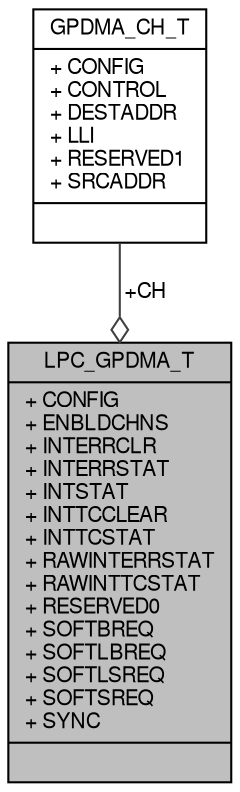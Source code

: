 digraph "LPC_GPDMA_T"
{
  edge [fontname="FreeSans",fontsize="10",labelfontname="FreeSans",labelfontsize="10"];
  node [fontname="FreeSans",fontsize="10",shape=record];
  Node1 [label="{LPC_GPDMA_T\n|+ CONFIG\l+ ENBLDCHNS\l+ INTERRCLR\l+ INTERRSTAT\l+ INTSTAT\l+ INTTCCLEAR\l+ INTTCSTAT\l+ RAWINTERRSTAT\l+ RAWINTTCSTAT\l+ RESERVED0\l+ SOFTBREQ\l+ SOFTLBREQ\l+ SOFTLSREQ\l+ SOFTSREQ\l+ SYNC\l|}",height=0.2,width=0.4,color="black", fillcolor="grey75", style="filled", fontcolor="black"];
  Node2 -> Node1 [color="grey25",fontsize="10",style="solid",label=" +CH" ,arrowhead="odiamond"];
  Node2 [label="{GPDMA_CH_T\n|+ CONFIG\l+ CONTROL\l+ DESTADDR\l+ LLI\l+ RESERVED1\l+ SRCADDR\l|}",height=0.2,width=0.4,color="black", fillcolor="white", style="filled",URL="$structGPDMA__CH__T.html",tooltip="GPDMA Channel register block structure. "];
}
